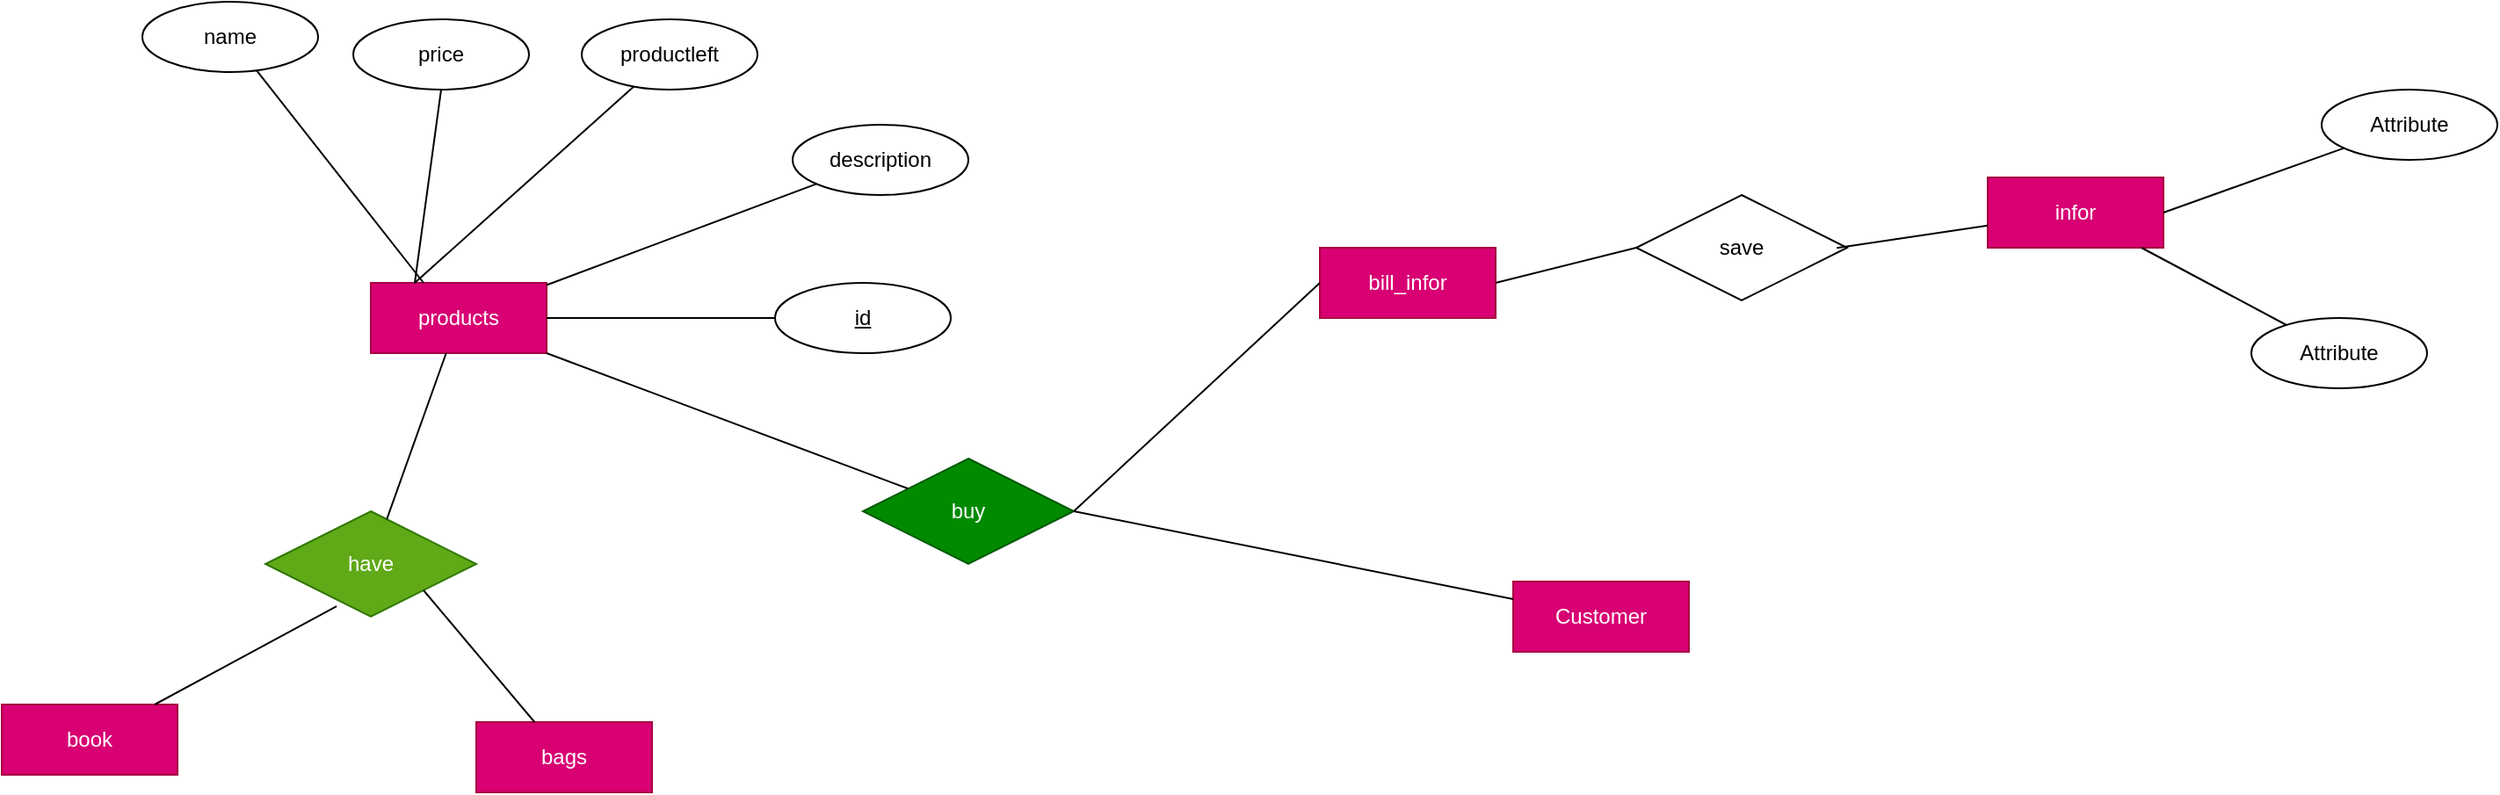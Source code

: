 <mxfile version="22.0.4" type="github">
  <diagram name="Page-1" id="cjsdhDAMOJABzA_ya90m">
    <mxGraphModel dx="1750" dy="890" grid="1" gridSize="10" guides="1" tooltips="1" connect="1" arrows="1" fold="1" page="1" pageScale="1" pageWidth="850" pageHeight="1100" math="0" shadow="0">
      <root>
        <mxCell id="0" />
        <mxCell id="1" parent="0" />
        <mxCell id="R9mAfrszLzSicFiLIH1s-2" value="products&lt;br&gt;" style="whiteSpace=wrap;html=1;align=center;fillColor=#d80073;fontColor=#ffffff;strokeColor=#A50040;" parent="1" vertex="1">
          <mxGeometry x="400" y="270" width="100" height="40" as="geometry" />
        </mxCell>
        <mxCell id="R9mAfrszLzSicFiLIH1s-3" value="price" style="ellipse;whiteSpace=wrap;html=1;align=center;" parent="1" vertex="1">
          <mxGeometry x="390" y="120" width="100" height="40" as="geometry" />
        </mxCell>
        <mxCell id="R9mAfrszLzSicFiLIH1s-4" value="productleft" style="ellipse;whiteSpace=wrap;html=1;align=center;" parent="1" vertex="1">
          <mxGeometry x="520" y="120" width="100" height="40" as="geometry" />
        </mxCell>
        <mxCell id="R9mAfrszLzSicFiLIH1s-5" value="description" style="ellipse;whiteSpace=wrap;html=1;align=center;" parent="1" vertex="1">
          <mxGeometry x="640" y="180" width="100" height="40" as="geometry" />
        </mxCell>
        <mxCell id="R9mAfrszLzSicFiLIH1s-7" value="name" style="ellipse;whiteSpace=wrap;html=1;align=center;" parent="1" vertex="1">
          <mxGeometry x="270" y="110" width="100" height="40" as="geometry" />
        </mxCell>
        <mxCell id="R9mAfrszLzSicFiLIH1s-8" value="id" style="ellipse;whiteSpace=wrap;html=1;align=center;fontStyle=4;" parent="1" vertex="1">
          <mxGeometry x="630" y="270" width="100" height="40" as="geometry" />
        </mxCell>
        <mxCell id="R9mAfrszLzSicFiLIH1s-11" value="" style="endArrow=none;html=1;rounded=0;exitX=0.5;exitY=1;exitDx=0;exitDy=0;entryX=0.25;entryY=0;entryDx=0;entryDy=0;" parent="1" source="R9mAfrszLzSicFiLIH1s-3" target="R9mAfrszLzSicFiLIH1s-2" edge="1">
          <mxGeometry relative="1" as="geometry">
            <mxPoint x="420" y="230" as="sourcePoint" />
            <mxPoint x="580" y="230" as="targetPoint" />
          </mxGeometry>
        </mxCell>
        <mxCell id="R9mAfrszLzSicFiLIH1s-13" value="" style="endArrow=none;html=1;rounded=0;exitX=0.25;exitY=0;exitDx=0;exitDy=0;" parent="1" source="R9mAfrszLzSicFiLIH1s-2" target="R9mAfrszLzSicFiLIH1s-4" edge="1">
          <mxGeometry relative="1" as="geometry">
            <mxPoint x="450" y="230" as="sourcePoint" />
            <mxPoint x="610" y="230" as="targetPoint" />
          </mxGeometry>
        </mxCell>
        <mxCell id="R9mAfrszLzSicFiLIH1s-14" value="" style="endArrow=none;html=1;rounded=0;" parent="1" source="R9mAfrszLzSicFiLIH1s-2" target="R9mAfrszLzSicFiLIH1s-5" edge="1">
          <mxGeometry relative="1" as="geometry">
            <mxPoint x="480" y="250" as="sourcePoint" />
            <mxPoint x="640" y="250" as="targetPoint" />
          </mxGeometry>
        </mxCell>
        <mxCell id="R9mAfrszLzSicFiLIH1s-15" value="" style="endArrow=none;html=1;rounded=0;entryX=0;entryY=0.5;entryDx=0;entryDy=0;" parent="1" source="R9mAfrszLzSicFiLIH1s-2" target="R9mAfrszLzSicFiLIH1s-8" edge="1">
          <mxGeometry relative="1" as="geometry">
            <mxPoint x="520" y="290" as="sourcePoint" />
            <mxPoint x="680" y="290" as="targetPoint" />
          </mxGeometry>
        </mxCell>
        <mxCell id="R9mAfrszLzSicFiLIH1s-16" value="" style="endArrow=none;html=1;rounded=0;" parent="1" target="R9mAfrszLzSicFiLIH1s-7" edge="1">
          <mxGeometry relative="1" as="geometry">
            <mxPoint x="430" y="270" as="sourcePoint" />
            <mxPoint x="450" y="380" as="targetPoint" />
          </mxGeometry>
        </mxCell>
        <mxCell id="R9mAfrszLzSicFiLIH1s-24" value="have" style="shape=rhombus;perimeter=rhombusPerimeter;whiteSpace=wrap;html=1;align=center;fillColor=#60a917;fontColor=#ffffff;strokeColor=#2D7600;" parent="1" vertex="1">
          <mxGeometry x="340" y="400" width="120" height="60" as="geometry" />
        </mxCell>
        <mxCell id="R9mAfrszLzSicFiLIH1s-25" value="" style="endArrow=none;html=1;rounded=0;" parent="1" source="R9mAfrszLzSicFiLIH1s-24" target="R9mAfrszLzSicFiLIH1s-2" edge="1">
          <mxGeometry relative="1" as="geometry">
            <mxPoint x="180" y="350" as="sourcePoint" />
            <mxPoint x="340" y="350" as="targetPoint" />
          </mxGeometry>
        </mxCell>
        <mxCell id="R9mAfrszLzSicFiLIH1s-26" value="book" style="whiteSpace=wrap;html=1;align=center;fillColor=#d80073;fontColor=#ffffff;strokeColor=#A50040;" parent="1" vertex="1">
          <mxGeometry x="190" y="510" width="100" height="40" as="geometry" />
        </mxCell>
        <mxCell id="R9mAfrszLzSicFiLIH1s-27" value="bags" style="whiteSpace=wrap;html=1;align=center;fillColor=#d80073;fontColor=#ffffff;strokeColor=#A50040;" parent="1" vertex="1">
          <mxGeometry x="460" y="520" width="100" height="40" as="geometry" />
        </mxCell>
        <mxCell id="R9mAfrszLzSicFiLIH1s-28" value="" style="endArrow=none;html=1;rounded=0;entryX=0.338;entryY=0.901;entryDx=0;entryDy=0;entryPerimeter=0;" parent="1" source="R9mAfrszLzSicFiLIH1s-26" target="R9mAfrszLzSicFiLIH1s-24" edge="1">
          <mxGeometry relative="1" as="geometry">
            <mxPoint x="200" y="480" as="sourcePoint" />
            <mxPoint x="360" y="480" as="targetPoint" />
          </mxGeometry>
        </mxCell>
        <mxCell id="R9mAfrszLzSicFiLIH1s-29" value="" style="endArrow=none;html=1;rounded=0;exitX=1;exitY=1;exitDx=0;exitDy=0;" parent="1" source="R9mAfrszLzSicFiLIH1s-24" target="R9mAfrszLzSicFiLIH1s-27" edge="1">
          <mxGeometry relative="1" as="geometry">
            <mxPoint x="460" y="490" as="sourcePoint" />
            <mxPoint x="620" y="490" as="targetPoint" />
          </mxGeometry>
        </mxCell>
        <mxCell id="R9mAfrszLzSicFiLIH1s-30" value="Customer" style="whiteSpace=wrap;html=1;align=center;fillColor=#d80073;fontColor=#ffffff;strokeColor=#A50040;" parent="1" vertex="1">
          <mxGeometry x="1050" y="440" width="100" height="40" as="geometry" />
        </mxCell>
        <mxCell id="R9mAfrszLzSicFiLIH1s-31" value="buy" style="shape=rhombus;perimeter=rhombusPerimeter;whiteSpace=wrap;html=1;align=center;fillColor=#008a00;fontColor=#ffffff;strokeColor=#005700;" parent="1" vertex="1">
          <mxGeometry x="680" y="370" width="120" height="60" as="geometry" />
        </mxCell>
        <mxCell id="R9mAfrszLzSicFiLIH1s-32" value="" style="endArrow=none;html=1;rounded=0;exitX=1;exitY=1;exitDx=0;exitDy=0;" parent="1" source="R9mAfrszLzSicFiLIH1s-2" target="R9mAfrszLzSicFiLIH1s-31" edge="1">
          <mxGeometry relative="1" as="geometry">
            <mxPoint x="510" y="370" as="sourcePoint" />
            <mxPoint x="670" y="370" as="targetPoint" />
          </mxGeometry>
        </mxCell>
        <mxCell id="R9mAfrszLzSicFiLIH1s-33" value="" style="endArrow=none;html=1;rounded=0;exitX=1;exitY=0.5;exitDx=0;exitDy=0;" parent="1" source="R9mAfrszLzSicFiLIH1s-31" target="R9mAfrszLzSicFiLIH1s-30" edge="1">
          <mxGeometry relative="1" as="geometry">
            <mxPoint x="730" y="350" as="sourcePoint" />
            <mxPoint x="890" y="350" as="targetPoint" />
          </mxGeometry>
        </mxCell>
        <mxCell id="R9mAfrszLzSicFiLIH1s-40" value="bill_infor" style="whiteSpace=wrap;html=1;align=center;fillColor=#d80073;fontColor=#ffffff;strokeColor=#A50040;" parent="1" vertex="1">
          <mxGeometry x="940" y="250" width="100" height="40" as="geometry" />
        </mxCell>
        <mxCell id="R9mAfrszLzSicFiLIH1s-42" value="" style="endArrow=none;html=1;rounded=0;exitX=1;exitY=0.5;exitDx=0;exitDy=0;entryX=0;entryY=0.5;entryDx=0;entryDy=0;" parent="1" source="R9mAfrszLzSicFiLIH1s-31" target="R9mAfrszLzSicFiLIH1s-40" edge="1">
          <mxGeometry relative="1" as="geometry">
            <mxPoint x="830" y="330" as="sourcePoint" />
            <mxPoint x="990" y="330" as="targetPoint" />
          </mxGeometry>
        </mxCell>
        <mxCell id="R9mAfrszLzSicFiLIH1s-46" value="save" style="shape=rhombus;perimeter=rhombusPerimeter;whiteSpace=wrap;html=1;align=center;" parent="1" vertex="1">
          <mxGeometry x="1120" y="220" width="120" height="60" as="geometry" />
        </mxCell>
        <mxCell id="R9mAfrszLzSicFiLIH1s-50" value="" style="endArrow=none;html=1;rounded=0;exitX=1;exitY=0.5;exitDx=0;exitDy=0;entryX=0;entryY=0.5;entryDx=0;entryDy=0;" parent="1" source="R9mAfrszLzSicFiLIH1s-40" target="R9mAfrszLzSicFiLIH1s-46" edge="1">
          <mxGeometry relative="1" as="geometry">
            <mxPoint x="1060" y="90" as="sourcePoint" />
            <mxPoint x="1220" y="90" as="targetPoint" />
          </mxGeometry>
        </mxCell>
        <mxCell id="R9mAfrszLzSicFiLIH1s-51" value="infor" style="whiteSpace=wrap;html=1;align=center;fillColor=#d80073;fontColor=#ffffff;strokeColor=#A50040;" parent="1" vertex="1">
          <mxGeometry x="1320" y="210" width="100" height="40" as="geometry" />
        </mxCell>
        <mxCell id="R9mAfrszLzSicFiLIH1s-52" value="" style="endArrow=none;html=1;rounded=0;exitX=0.951;exitY=0.502;exitDx=0;exitDy=0;exitPerimeter=0;" parent="1" source="R9mAfrszLzSicFiLIH1s-46" target="R9mAfrszLzSicFiLIH1s-51" edge="1">
          <mxGeometry relative="1" as="geometry">
            <mxPoint x="1360" y="250" as="sourcePoint" />
            <mxPoint x="1520" y="250" as="targetPoint" />
          </mxGeometry>
        </mxCell>
        <mxCell id="R9mAfrszLzSicFiLIH1s-56" value="Attribute" style="ellipse;whiteSpace=wrap;html=1;align=center;" parent="1" vertex="1">
          <mxGeometry x="1470" y="290" width="100" height="40" as="geometry" />
        </mxCell>
        <mxCell id="R9mAfrszLzSicFiLIH1s-57" value="Attribute" style="ellipse;whiteSpace=wrap;html=1;align=center;" parent="1" vertex="1">
          <mxGeometry x="1510" y="160" width="100" height="40" as="geometry" />
        </mxCell>
        <mxCell id="R9mAfrszLzSicFiLIH1s-58" value="" style="endArrow=none;html=1;rounded=0;exitX=1;exitY=0.5;exitDx=0;exitDy=0;" parent="1" source="R9mAfrszLzSicFiLIH1s-51" target="R9mAfrszLzSicFiLIH1s-57" edge="1">
          <mxGeometry relative="1" as="geometry">
            <mxPoint x="1530" y="190" as="sourcePoint" />
            <mxPoint x="1690" y="190" as="targetPoint" />
          </mxGeometry>
        </mxCell>
        <mxCell id="R9mAfrszLzSicFiLIH1s-59" value="" style="endArrow=none;html=1;rounded=0;" parent="1" source="R9mAfrszLzSicFiLIH1s-51" target="R9mAfrszLzSicFiLIH1s-56" edge="1">
          <mxGeometry relative="1" as="geometry">
            <mxPoint x="1540" y="200" as="sourcePoint" />
            <mxPoint x="1700" y="200" as="targetPoint" />
          </mxGeometry>
        </mxCell>
      </root>
    </mxGraphModel>
  </diagram>
</mxfile>
